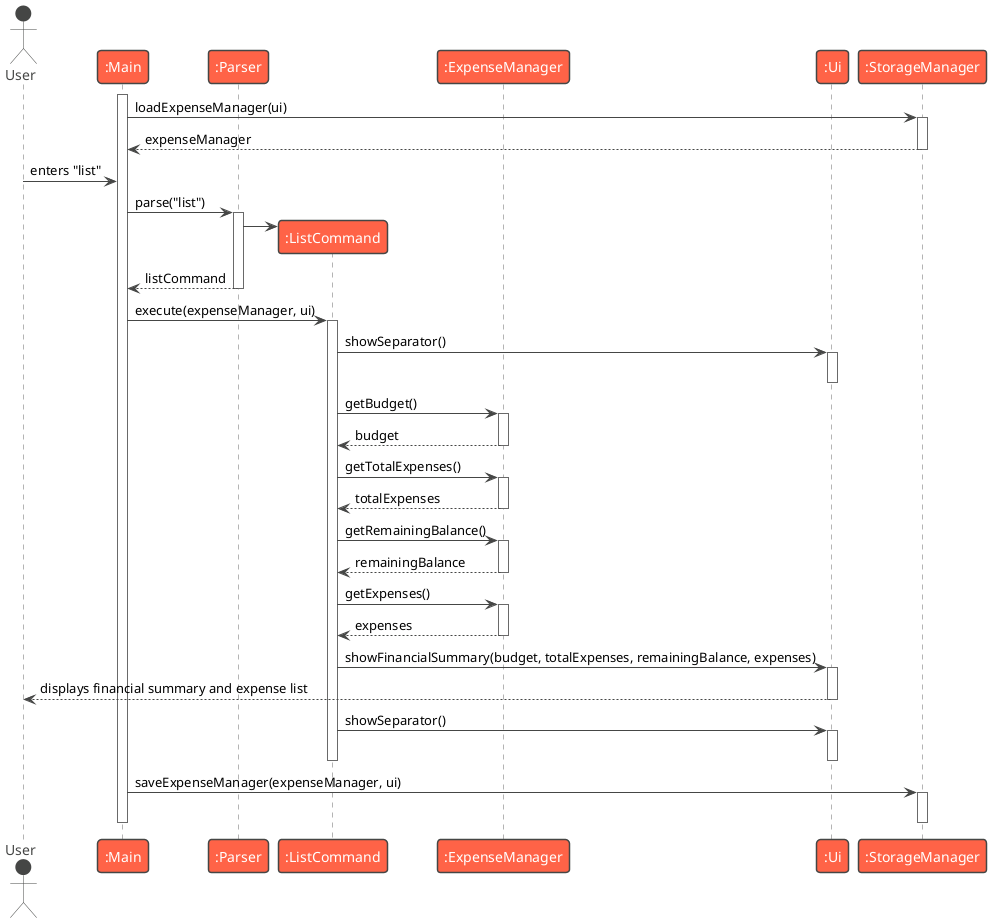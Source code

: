 @startuml
!theme vibrant
actor User
participant ":Main" as Main
participant ":Parser" as Parser
participant ":ListCommand" as ListCommand
participant ":ExpenseManager" as ExpenseManager
participant ":Ui" as Ui
participant ":StorageManager" as StorageManager

activate Main
Main -> StorageManager : loadExpenseManager(ui)
activate StorageManager
StorageManager --> Main : expenseManager
deactivate StorageManager

User -> Main : enters "list"

Main -> Parser : parse("list")
activate Parser

create ListCommand
Parser -> ListCommand
Parser --> Main : listCommand
deactivate Parser

Main -> ListCommand : execute(expenseManager, ui)
activate ListCommand

ListCommand -> Ui : showSeparator()
activate Ui
deactivate Ui

ListCommand -> ExpenseManager : getBudget()
activate ExpenseManager
ExpenseManager --> ListCommand : budget
deactivate ExpenseManager

ListCommand -> ExpenseManager : getTotalExpenses()
activate ExpenseManager
ExpenseManager --> ListCommand : totalExpenses
deactivate ExpenseManager

ListCommand -> ExpenseManager : getRemainingBalance()
activate ExpenseManager
ExpenseManager --> ListCommand : remainingBalance
deactivate ExpenseManager

ListCommand -> ExpenseManager : getExpenses()
activate ExpenseManager
ExpenseManager --> ListCommand : expenses
deactivate ExpenseManager

ListCommand -> Ui : showFinancialSummary(budget, totalExpenses, remainingBalance, expenses)
activate Ui
Ui --> User : displays financial summary and expense list
deactivate Ui

ListCommand -> Ui : showSeparator()
activate Ui
deactivate Ui

deactivate ListCommand

Main -> StorageManager : saveExpenseManager(expenseManager, ui)
activate StorageManager
deactivate StorageManager

deactivate Main
@enduml
